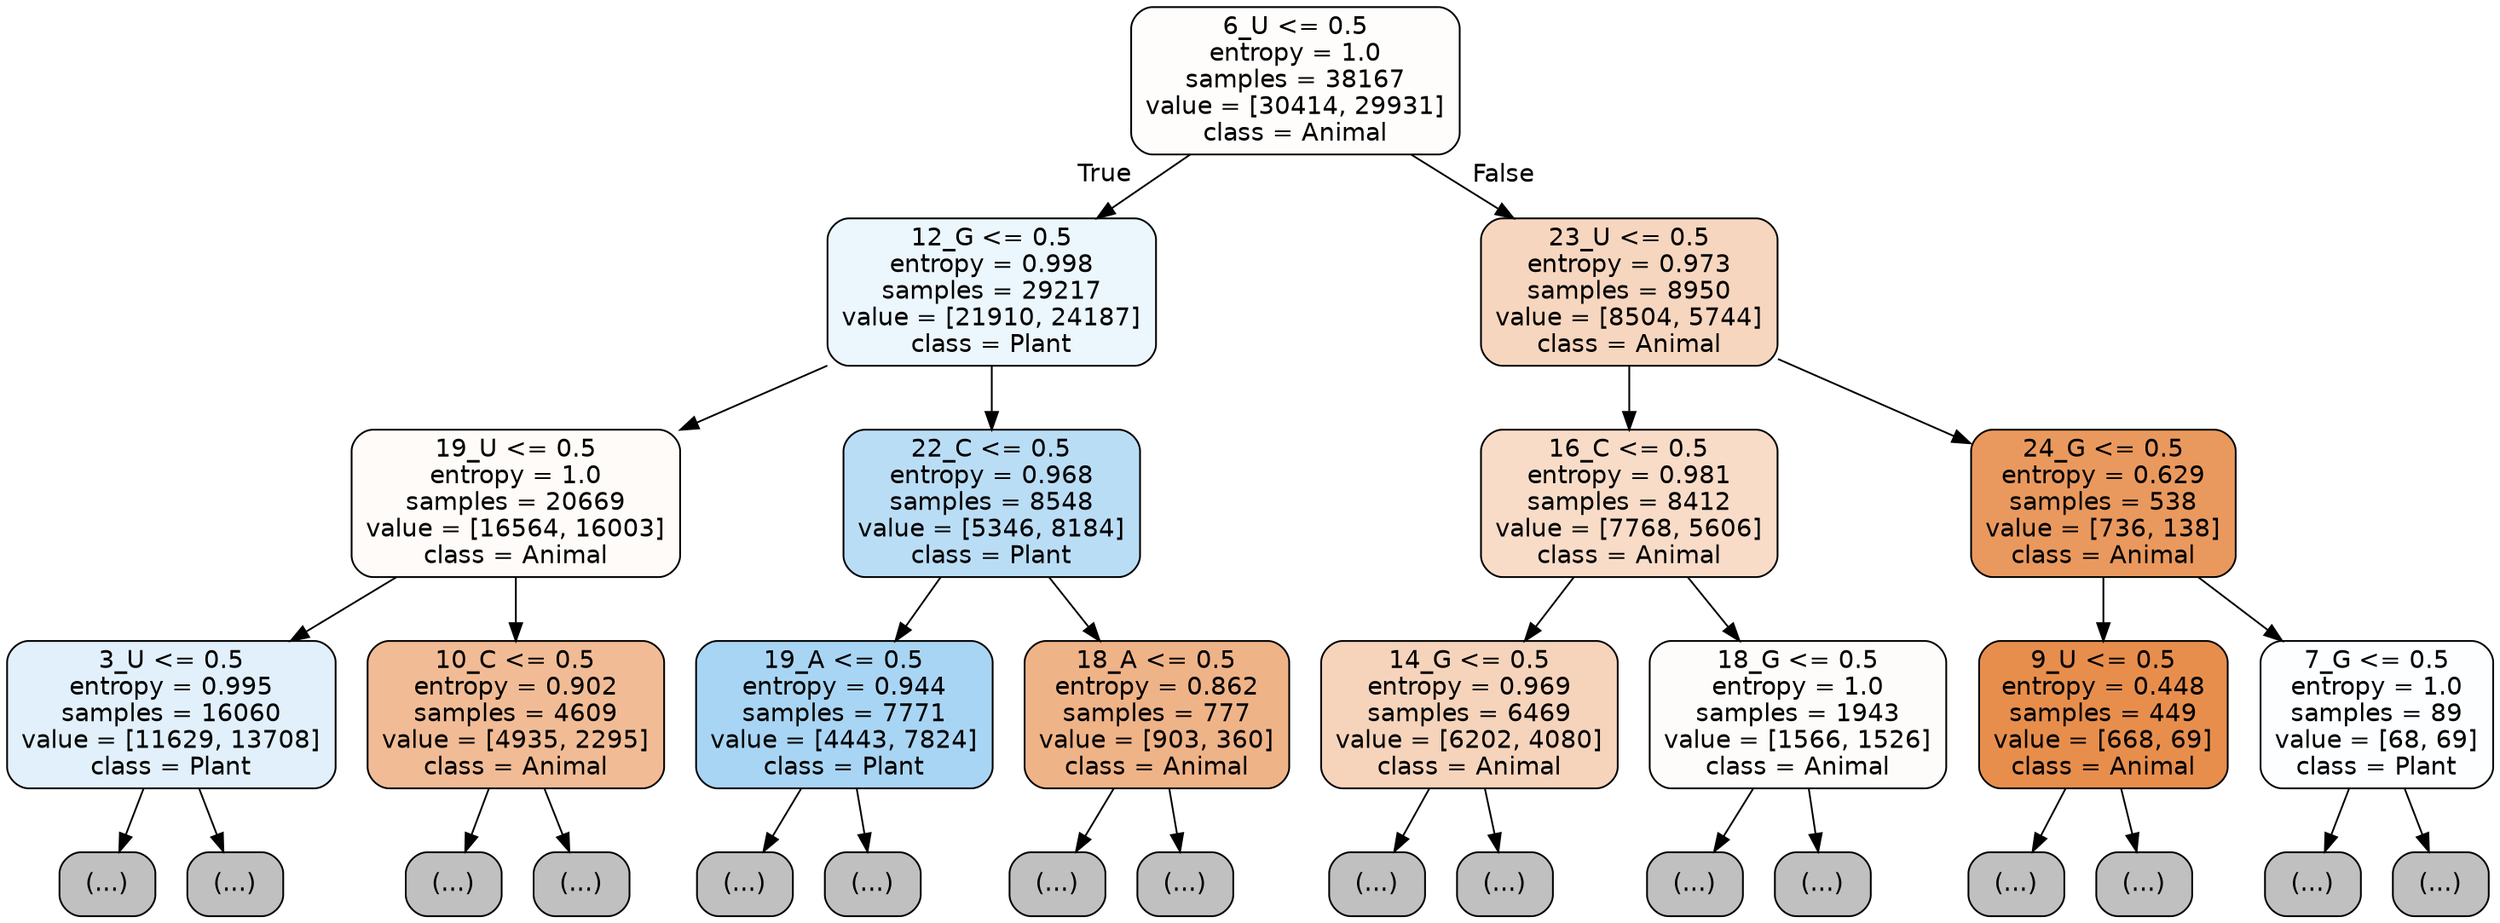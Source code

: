 digraph Tree {
node [shape=box, style="filled, rounded", color="black", fontname="helvetica"] ;
edge [fontname="helvetica"] ;
0 [label="6_U <= 0.5\nentropy = 1.0\nsamples = 38167\nvalue = [30414, 29931]\nclass = Animal", fillcolor="#fffdfc"] ;
1 [label="12_G <= 0.5\nentropy = 0.998\nsamples = 29217\nvalue = [21910, 24187]\nclass = Plant", fillcolor="#ecf6fd"] ;
0 -> 1 [labeldistance=2.5, labelangle=45, headlabel="True"] ;
2 [label="19_U <= 0.5\nentropy = 1.0\nsamples = 20669\nvalue = [16564, 16003]\nclass = Animal", fillcolor="#fefbf8"] ;
1 -> 2 ;
3 [label="3_U <= 0.5\nentropy = 0.995\nsamples = 16060\nvalue = [11629, 13708]\nclass = Plant", fillcolor="#e1f0fb"] ;
2 -> 3 ;
4 [label="(...)", fillcolor="#C0C0C0"] ;
3 -> 4 ;
5045 [label="(...)", fillcolor="#C0C0C0"] ;
3 -> 5045 ;
6720 [label="10_C <= 0.5\nentropy = 0.902\nsamples = 4609\nvalue = [4935, 2295]\nclass = Animal", fillcolor="#f1bc95"] ;
2 -> 6720 ;
6721 [label="(...)", fillcolor="#C0C0C0"] ;
6720 -> 6721 ;
8574 [label="(...)", fillcolor="#C0C0C0"] ;
6720 -> 8574 ;
9047 [label="22_C <= 0.5\nentropy = 0.968\nsamples = 8548\nvalue = [5346, 8184]\nclass = Plant", fillcolor="#baddf6"] ;
1 -> 9047 ;
9048 [label="19_A <= 0.5\nentropy = 0.944\nsamples = 7771\nvalue = [4443, 7824]\nclass = Plant", fillcolor="#a9d5f4"] ;
9047 -> 9048 ;
9049 [label="(...)", fillcolor="#C0C0C0"] ;
9048 -> 9049 ;
11290 [label="(...)", fillcolor="#C0C0C0"] ;
9048 -> 11290 ;
11897 [label="18_A <= 0.5\nentropy = 0.862\nsamples = 777\nvalue = [903, 360]\nclass = Animal", fillcolor="#efb388"] ;
9047 -> 11897 ;
11898 [label="(...)", fillcolor="#C0C0C0"] ;
11897 -> 11898 ;
12191 [label="(...)", fillcolor="#C0C0C0"] ;
11897 -> 12191 ;
12270 [label="23_U <= 0.5\nentropy = 0.973\nsamples = 8950\nvalue = [8504, 5744]\nclass = Animal", fillcolor="#f7d6bf"] ;
0 -> 12270 [labeldistance=2.5, labelangle=-45, headlabel="False"] ;
12271 [label="16_C <= 0.5\nentropy = 0.981\nsamples = 8412\nvalue = [7768, 5606]\nclass = Animal", fillcolor="#f8dcc8"] ;
12270 -> 12271 ;
12272 [label="14_G <= 0.5\nentropy = 0.969\nsamples = 6469\nvalue = [6202, 4080]\nclass = Animal", fillcolor="#f6d4bb"] ;
12271 -> 12272 ;
12273 [label="(...)", fillcolor="#C0C0C0"] ;
12272 -> 12273 ;
14900 [label="(...)", fillcolor="#C0C0C0"] ;
12272 -> 14900 ;
15729 [label="18_G <= 0.5\nentropy = 1.0\nsamples = 1943\nvalue = [1566, 1526]\nclass = Animal", fillcolor="#fefcfa"] ;
12271 -> 15729 ;
15730 [label="(...)", fillcolor="#C0C0C0"] ;
15729 -> 15730 ;
16407 [label="(...)", fillcolor="#C0C0C0"] ;
15729 -> 16407 ;
16674 [label="24_G <= 0.5\nentropy = 0.629\nsamples = 538\nvalue = [736, 138]\nclass = Animal", fillcolor="#ea995e"] ;
12270 -> 16674 ;
16675 [label="9_U <= 0.5\nentropy = 0.448\nsamples = 449\nvalue = [668, 69]\nclass = Animal", fillcolor="#e88e4d"] ;
16674 -> 16675 ;
16676 [label="(...)", fillcolor="#C0C0C0"] ;
16675 -> 16676 ;
16797 [label="(...)", fillcolor="#C0C0C0"] ;
16675 -> 16797 ;
16824 [label="7_G <= 0.5\nentropy = 1.0\nsamples = 89\nvalue = [68, 69]\nclass = Plant", fillcolor="#fcfeff"] ;
16674 -> 16824 ;
16825 [label="(...)", fillcolor="#C0C0C0"] ;
16824 -> 16825 ;
16846 [label="(...)", fillcolor="#C0C0C0"] ;
16824 -> 16846 ;
}